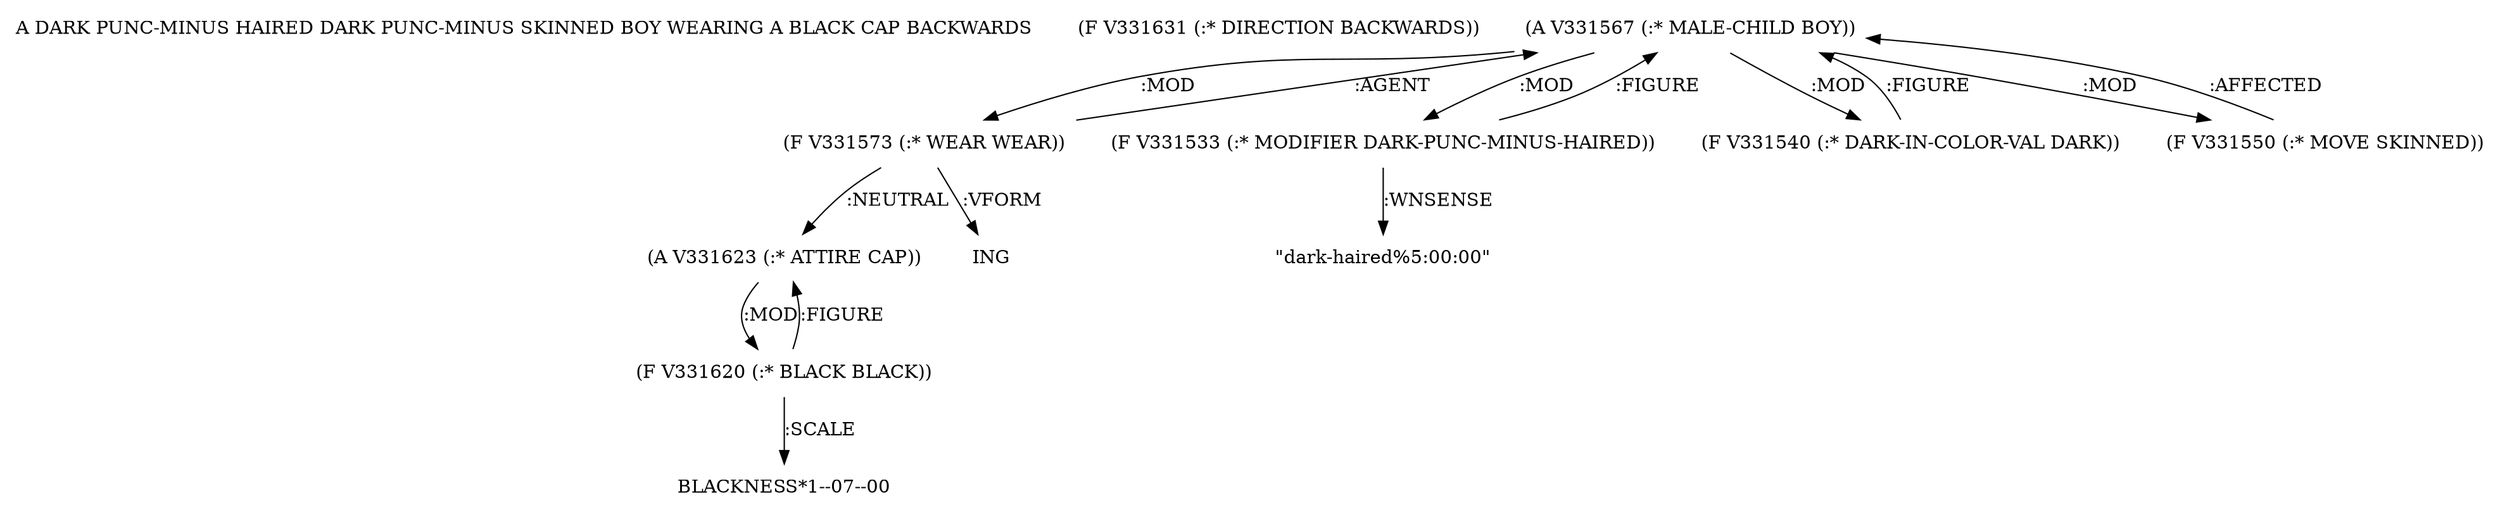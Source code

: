 digraph Terms {
  node [shape=none]
  "A DARK PUNC-MINUS HAIRED DARK PUNC-MINUS SKINNED BOY WEARING A BLACK CAP BACKWARDS"
  "V331631" [label="(F V331631 (:* DIRECTION BACKWARDS))"]
  "V331567" [label="(A V331567 (:* MALE-CHILD BOY))"]
  "V331567" -> "V331573" [label=":MOD"]
  "V331567" -> "V331533" [label=":MOD"]
  "V331567" -> "V331540" [label=":MOD"]
  "V331567" -> "V331550" [label=":MOD"]
  "V331533" [label="(F V331533 (:* MODIFIER DARK-PUNC-MINUS-HAIRED))"]
  "V331533" -> "V331567" [label=":FIGURE"]
  "V331533" -> "NT340741" [label=":WNSENSE"]
  "NT340741" [label="\"dark-haired%5:00:00\""]
  "V331540" [label="(F V331540 (:* DARK-IN-COLOR-VAL DARK))"]
  "V331540" -> "V331567" [label=":FIGURE"]
  "V331550" [label="(F V331550 (:* MOVE SKINNED))"]
  "V331550" -> "V331567" [label=":AFFECTED"]
  "V331573" [label="(F V331573 (:* WEAR WEAR))"]
  "V331573" -> "V331567" [label=":AGENT"]
  "V331573" -> "V331623" [label=":NEUTRAL"]
  "V331573" -> "NT340742" [label=":VFORM"]
  "NT340742" [label="ING"]
  "V331623" [label="(A V331623 (:* ATTIRE CAP))"]
  "V331623" -> "V331620" [label=":MOD"]
  "V331620" [label="(F V331620 (:* BLACK BLACK))"]
  "V331620" -> "V331623" [label=":FIGURE"]
  "V331620" -> "NT340743" [label=":SCALE"]
  "NT340743" [label="BLACKNESS*1--07--00"]
}
